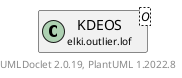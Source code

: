 @startuml
    remove .*\.(Instance|Par|Parameterizer|Factory)$
    set namespaceSeparator none
    hide empty fields
    hide empty methods

    class "<size:14>KDEOS.Par\n<size:10>elki.outlier.lof" as elki.outlier.lof.KDEOS.Par<O> {
        {static} +KERNEL_ID: OptionID
        {static} +KERNEL_MIN_ID: OptionID
        {static} +KERNEL_SCALE_ID: OptionID
        {static} +KMIN_ID: OptionID
        {static} +KMAX_ID: OptionID
        {static} +IDIM_ID: OptionID
        #distance: Distance<? super O>
        #kernel: KernelDensityFunction
        #kmin: int
        #kmax: int
        #scale: double
        #minBandwidth: double
        #idim: int
        +configure(Parameterization): void
        +make(): KDEOS<O>
    }

    interface "<size:14>Parameterizer\n<size:10>elki.utilities.optionhandling" as elki.utilities.optionhandling.Parameterizer [[../../utilities/optionhandling/Parameterizer.html]] {
        {abstract} +make(): Object
    }
    class "<size:14>KDEOS\n<size:10>elki.outlier.lof" as elki.outlier.lof.KDEOS<O> [[KDEOS.html]]

    elki.utilities.optionhandling.Parameterizer <|.. elki.outlier.lof.KDEOS.Par
    elki.outlier.lof.KDEOS +-- elki.outlier.lof.KDEOS.Par

    center footer UMLDoclet 2.0.19, PlantUML 1.2022.8
@enduml
